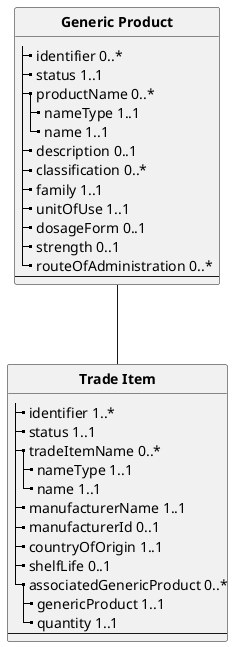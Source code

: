 @startuml
'skinparam linetype ortho
skinparam linetype polyline
hide circle
hide stereotype

'!pragma layout smetana

skinparam class<<MD>> {
 BorderColor DarkSlateGray
 BackgroundColor WhiteSmoke
 HeaderBackgroundColor #909090
}

skinparam class<<TM>> {
 BorderColor #505090
 BackgroundColor APPLICATION
 HeaderBackgroundColor SkyBlue
}

    class "** Generic Product **" as GP {
        |_ identifier 0..* 
        |_ status 1..1
        |_ productName 0..*
          |_ nameType 1..1
          |_ name 1..1
        |_ description 0..1
        |_ classification 0..*
        |_ family 1..1
        |_ unitOfUse 1..1
        |_ dosageForm 0..1
        |_ strength 0..1
        |_ routeOfAdministration 0..*  
        --
    }


    class "**Trade Item**" as TI {
            |_ identifier 1..*  
            |_ status 1..1
            |_ tradeItemName 0..*
              |_ nameType 1..1
              |_ name 1..1
            |_ manufacturerName 1..1
            |_ manufacturerId 0..1
            |_ countryOfOrigin 1..1
            |_ shelfLife 0..1
            |_ associatedGenericProduct 0..*
              |_ genericProduct 1..1
              |_ quantity 1..1
          --
    }


GP -- TI :"         "

@enduml